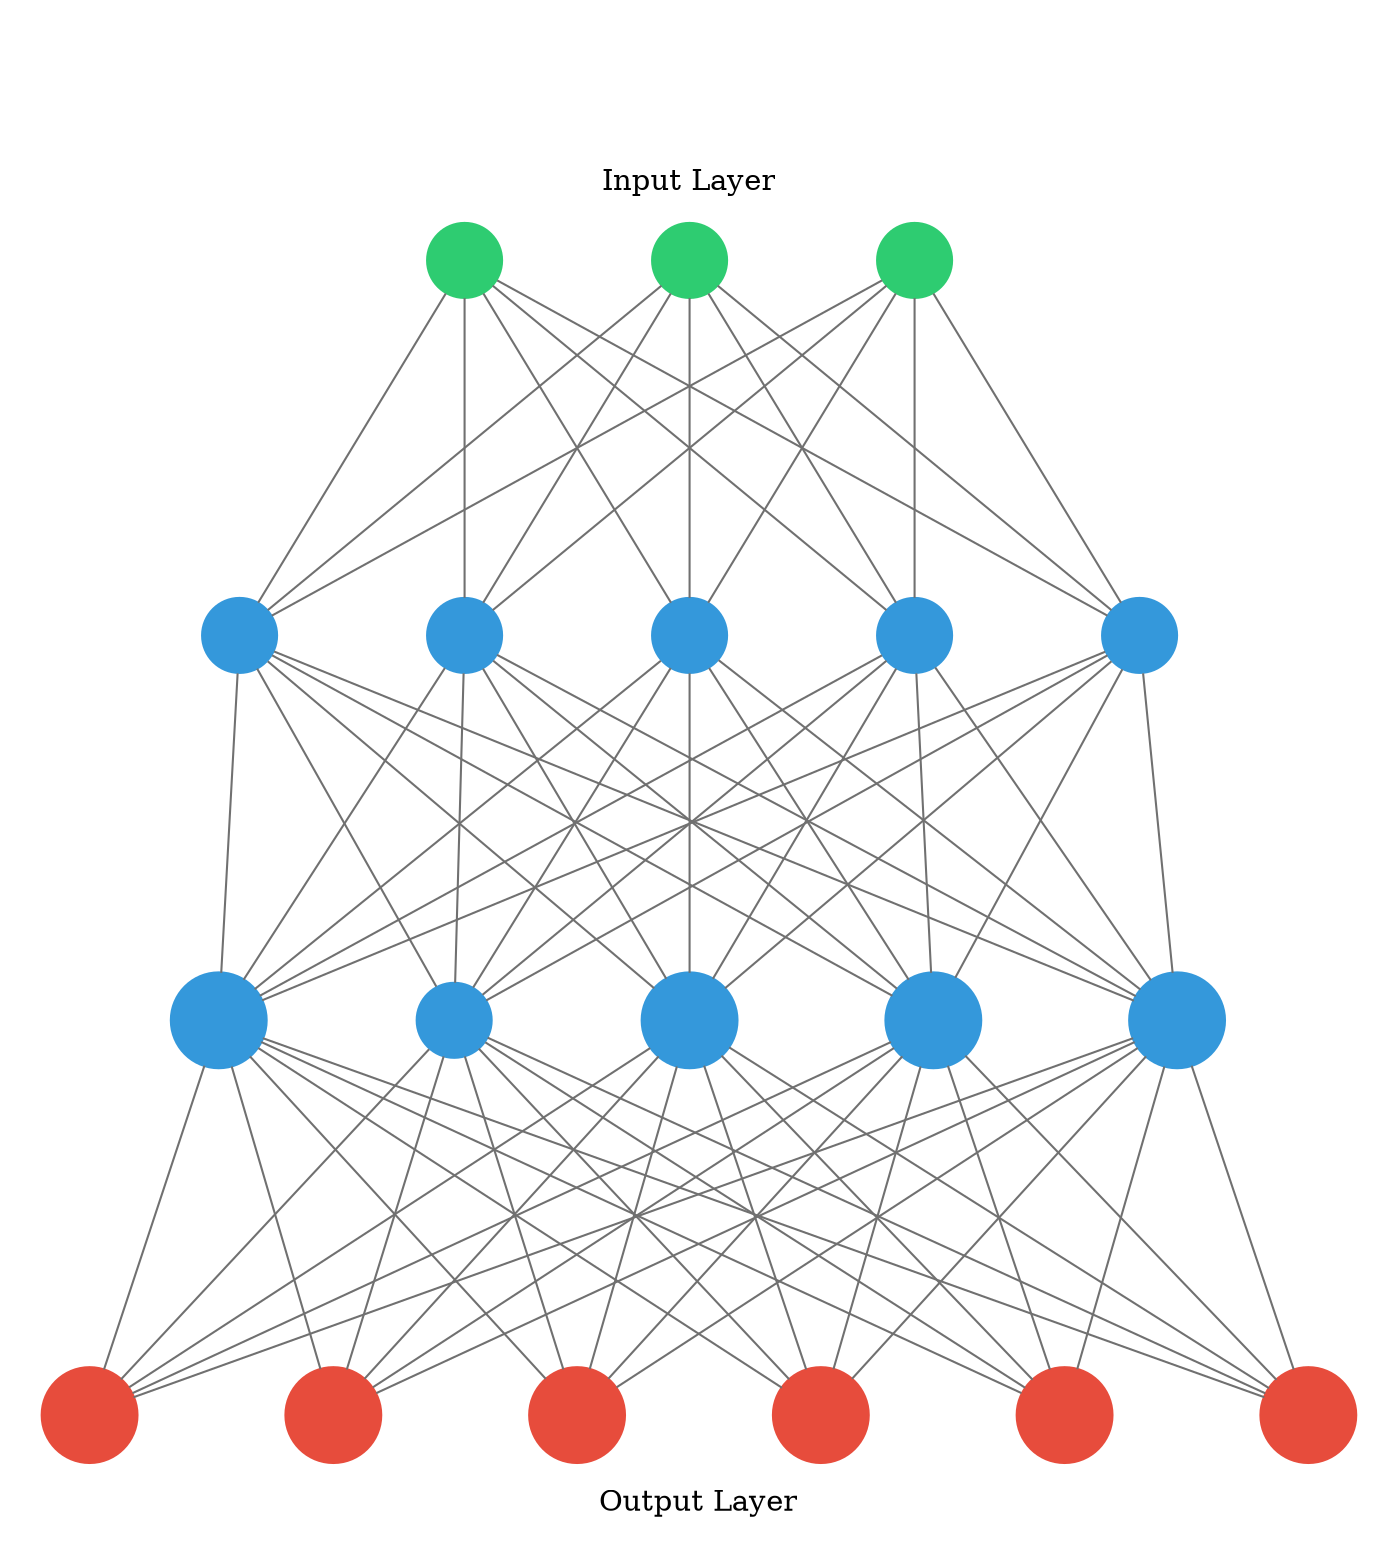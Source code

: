 digraph g {
	graph [nodesep=1 ranksep=2 splines=false]
	edge [arrowhead=none color="#707070"]
	subgraph cluster_input {
		node [color="#2ecc71" fontcolor="#2ecc71" shape=circle style=filled]
		color=white
		1
		label="



Input Layer"
		rank=same
		2
		label="



Input Layer"
		rank=same
		3
		label="



Input Layer"
		rank=same
	}
	1 -> 4
	2 -> 4
	3 -> 4
	1 -> 5
	2 -> 5
	3 -> 5
	1 -> 6
	2 -> 6
	3 -> 6
	1 -> 7
	2 -> 7
	3 -> 7
	1 -> 8
	2 -> 8
	3 -> 8
	subgraph cluster_1 {
		color=white
		rank=same
		label="" labeljust=right labelloc=b
		4 [color="#3498db" fontcolor="#3498db" shape=circle style=filled]
		5 [color="#3498db" fontcolor="#3498db" shape=circle style=filled]
		6 [color="#3498db" fontcolor="#3498db" shape=circle style=filled]
		7 [color="#3498db" fontcolor="#3498db" shape=circle style=filled]
		8 [color="#3498db" fontcolor="#3498db" shape=circle style=filled]
	}
	4 -> 9
	5 -> 9
	6 -> 9
	7 -> 9
	8 -> 9
	4 -> 10
	5 -> 10
	6 -> 10
	7 -> 10
	8 -> 10
	4 -> 11
	5 -> 11
	6 -> 11
	7 -> 11
	8 -> 11
	4 -> 12
	5 -> 12
	6 -> 12
	7 -> 12
	8 -> 12
	4 -> 13
	5 -> 13
	6 -> 13
	7 -> 13
	8 -> 13
	subgraph cluster_2 {
		color=white
		rank=same
		label="" labeljust=right labelloc=b
		9 [color="#3498db" fontcolor="#3498db" shape=circle style=filled]
		10 [color="#3498db" fontcolor="#3498db" shape=circle style=filled]
		11 [color="#3498db" fontcolor="#3498db" shape=circle style=filled]
		12 [color="#3498db" fontcolor="#3498db" shape=circle style=filled]
		13 [color="#3498db" fontcolor="#3498db" shape=circle style=filled]
	}
	9 -> 14
	10 -> 14
	11 -> 14
	12 -> 14
	13 -> 14
	9 -> 15
	10 -> 15
	11 -> 15
	12 -> 15
	13 -> 15
	9 -> 16
	10 -> 16
	11 -> 16
	12 -> 16
	13 -> 16
	9 -> 17
	10 -> 17
	11 -> 17
	12 -> 17
	13 -> 17
	9 -> 18
	10 -> 18
	11 -> 18
	12 -> 18
	13 -> 18
	9 -> 19
	10 -> 19
	11 -> 19
	12 -> 19
	13 -> 19
	subgraph cluster_output {
		node [color="#2ecc71" fontcolor="#2ecc71" shape=circle style=filled]
		color=white
		rank=same
		labeljust=1
		14 [color="#e74c3c" fontcolor="#e74c3c" shape=circle style=filled]
		15 [color="#e74c3c" fontcolor="#e74c3c" shape=circle style=filled]
		16 [color="#e74c3c" fontcolor="#e74c3c" shape=circle style=filled]
		17 [color="#e74c3c" fontcolor="#e74c3c" shape=circle style=filled]
		18 [color="#e74c3c" fontcolor="#e74c3c" shape=circle style=filled]
		19 [color="#e74c3c" fontcolor="#e74c3c" shape=circle style=filled]
		label="Output Layer" labelloc=bottom
	}
	arrowShape=none
}
